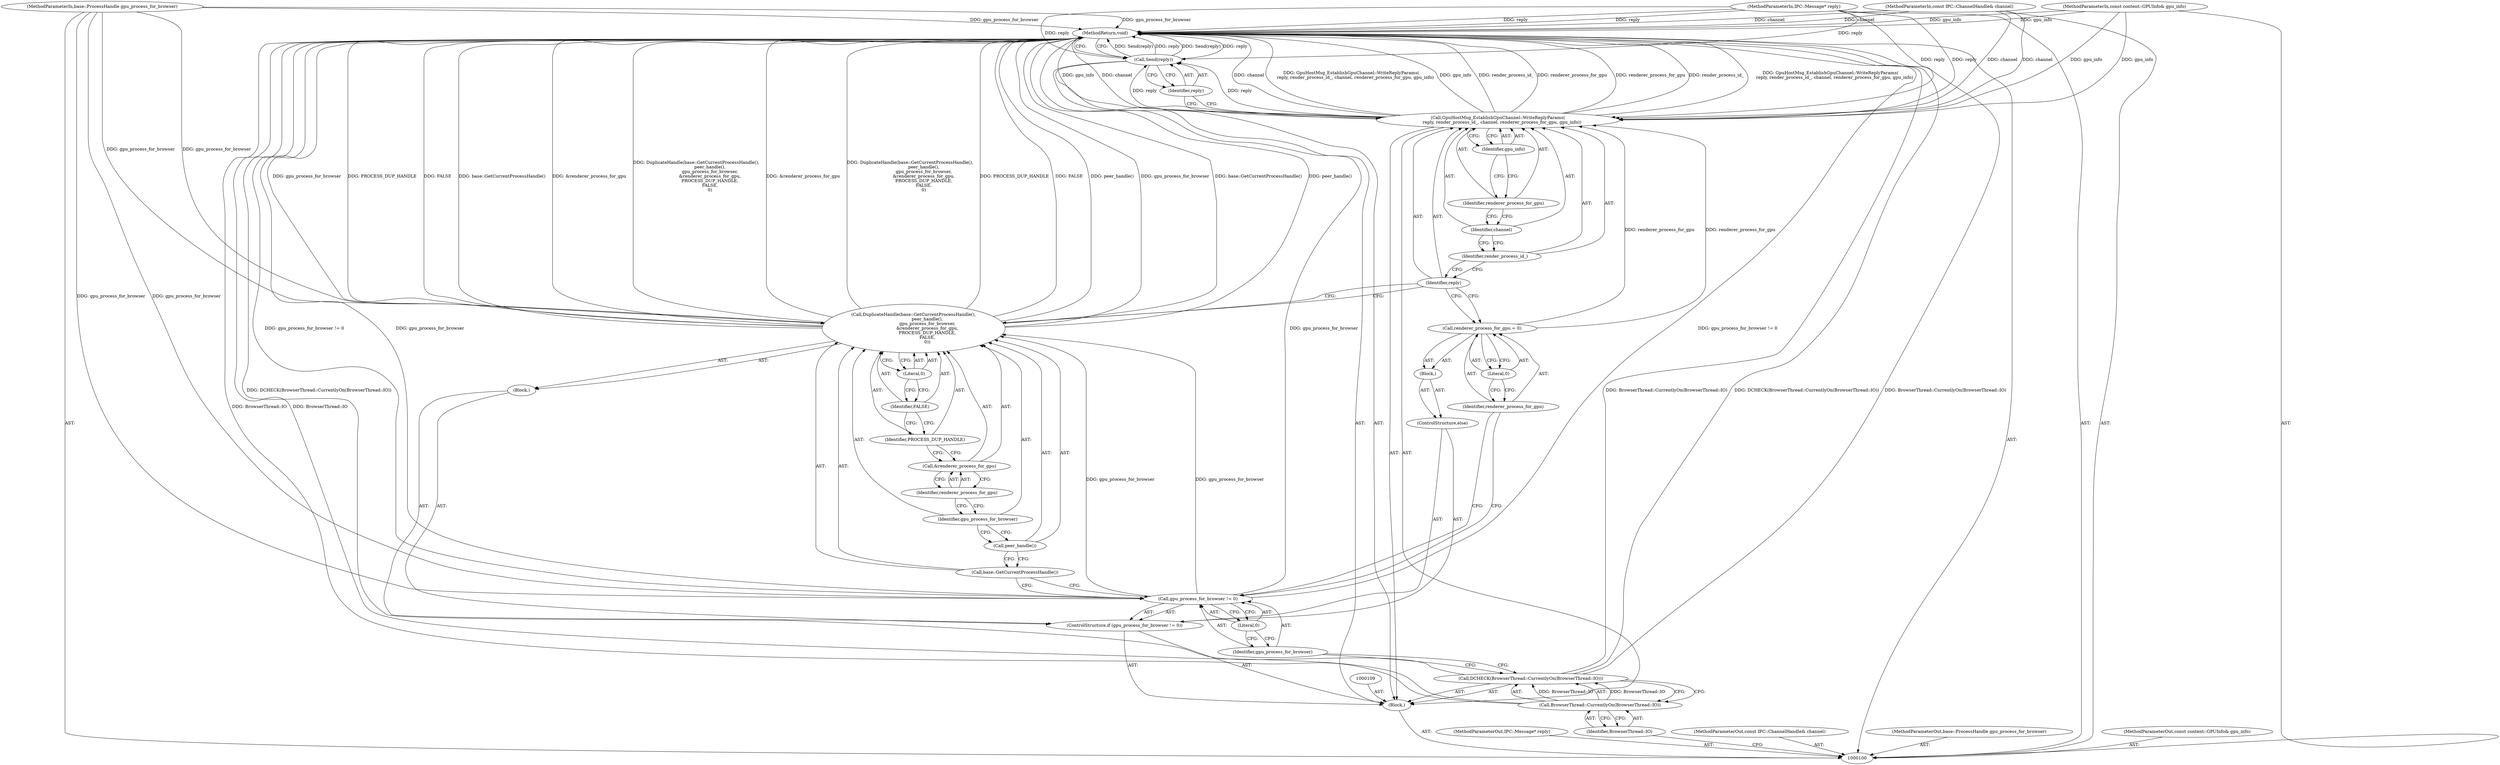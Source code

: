 digraph "1_Chrome_cd0bd79d6ebdb72183e6f0833673464cc10b3600_8" {
"1000137" [label="(MethodReturn,void)"];
"1000116" [label="(Call,base::GetCurrentProcessHandle())"];
"1000115" [label="(Call,DuplicateHandle(base::GetCurrentProcessHandle(),\n                    peer_handle(),\n                    gpu_process_for_browser,\n                    &renderer_process_for_gpu,\n                    PROCESS_DUP_HANDLE,\n                    FALSE,\n                    0))"];
"1000117" [label="(Call,peer_handle())"];
"1000118" [label="(Identifier,gpu_process_for_browser)"];
"1000119" [label="(Call,&renderer_process_for_gpu)"];
"1000120" [label="(Identifier,renderer_process_for_gpu)"];
"1000121" [label="(Identifier,PROCESS_DUP_HANDLE)"];
"1000122" [label="(Identifier,FALSE)"];
"1000123" [label="(Literal,0)"];
"1000101" [label="(MethodParameterIn,IPC::Message* reply)"];
"1000196" [label="(MethodParameterOut,IPC::Message* reply)"];
"1000124" [label="(ControlStructure,else)"];
"1000125" [label="(Block,)"];
"1000128" [label="(Literal,0)"];
"1000126" [label="(Call,renderer_process_for_gpu = 0)"];
"1000127" [label="(Identifier,renderer_process_for_gpu)"];
"1000129" [label="(Call,GpuHostMsg_EstablishGpuChannel::WriteReplyParams(\n      reply, render_process_id_, channel, renderer_process_for_gpu, gpu_info))"];
"1000131" [label="(Identifier,render_process_id_)"];
"1000132" [label="(Identifier,channel)"];
"1000133" [label="(Identifier,renderer_process_for_gpu)"];
"1000130" [label="(Identifier,reply)"];
"1000134" [label="(Identifier,gpu_info)"];
"1000135" [label="(Call,Send(reply))"];
"1000136" [label="(Identifier,reply)"];
"1000102" [label="(MethodParameterIn,const IPC::ChannelHandle& channel)"];
"1000197" [label="(MethodParameterOut,const IPC::ChannelHandle& channel)"];
"1000103" [label="(MethodParameterIn,base::ProcessHandle gpu_process_for_browser)"];
"1000198" [label="(MethodParameterOut,base::ProcessHandle gpu_process_for_browser)"];
"1000105" [label="(Block,)"];
"1000104" [label="(MethodParameterIn,const content::GPUInfo& gpu_info)"];
"1000199" [label="(MethodParameterOut,const content::GPUInfo& gpu_info)"];
"1000107" [label="(Call,BrowserThread::CurrentlyOn(BrowserThread::IO))"];
"1000106" [label="(Call,DCHECK(BrowserThread::CurrentlyOn(BrowserThread::IO)))"];
"1000108" [label="(Identifier,BrowserThread::IO)"];
"1000110" [label="(ControlStructure,if (gpu_process_for_browser != 0))"];
"1000113" [label="(Literal,0)"];
"1000114" [label="(Block,)"];
"1000111" [label="(Call,gpu_process_for_browser != 0)"];
"1000112" [label="(Identifier,gpu_process_for_browser)"];
"1000137" -> "1000100"  [label="AST: "];
"1000137" -> "1000135"  [label="CFG: "];
"1000115" -> "1000137"  [label="DDG: peer_handle()"];
"1000115" -> "1000137"  [label="DDG: gpu_process_for_browser"];
"1000115" -> "1000137"  [label="DDG: &renderer_process_for_gpu"];
"1000115" -> "1000137"  [label="DDG: DuplicateHandle(base::GetCurrentProcessHandle(),\n                    peer_handle(),\n                    gpu_process_for_browser,\n                    &renderer_process_for_gpu,\n                    PROCESS_DUP_HANDLE,\n                    FALSE,\n                    0)"];
"1000115" -> "1000137"  [label="DDG: PROCESS_DUP_HANDLE"];
"1000115" -> "1000137"  [label="DDG: FALSE"];
"1000115" -> "1000137"  [label="DDG: base::GetCurrentProcessHandle()"];
"1000107" -> "1000137"  [label="DDG: BrowserThread::IO"];
"1000106" -> "1000137"  [label="DDG: BrowserThread::CurrentlyOn(BrowserThread::IO)"];
"1000106" -> "1000137"  [label="DDG: DCHECK(BrowserThread::CurrentlyOn(BrowserThread::IO))"];
"1000104" -> "1000137"  [label="DDG: gpu_info"];
"1000129" -> "1000137"  [label="DDG: channel"];
"1000129" -> "1000137"  [label="DDG: render_process_id_"];
"1000129" -> "1000137"  [label="DDG: GpuHostMsg_EstablishGpuChannel::WriteReplyParams(\n      reply, render_process_id_, channel, renderer_process_for_gpu, gpu_info)"];
"1000129" -> "1000137"  [label="DDG: gpu_info"];
"1000129" -> "1000137"  [label="DDG: renderer_process_for_gpu"];
"1000103" -> "1000137"  [label="DDG: gpu_process_for_browser"];
"1000102" -> "1000137"  [label="DDG: channel"];
"1000111" -> "1000137"  [label="DDG: gpu_process_for_browser"];
"1000111" -> "1000137"  [label="DDG: gpu_process_for_browser != 0"];
"1000135" -> "1000137"  [label="DDG: Send(reply)"];
"1000135" -> "1000137"  [label="DDG: reply"];
"1000101" -> "1000137"  [label="DDG: reply"];
"1000116" -> "1000115"  [label="AST: "];
"1000116" -> "1000111"  [label="CFG: "];
"1000117" -> "1000116"  [label="CFG: "];
"1000115" -> "1000114"  [label="AST: "];
"1000115" -> "1000123"  [label="CFG: "];
"1000116" -> "1000115"  [label="AST: "];
"1000117" -> "1000115"  [label="AST: "];
"1000118" -> "1000115"  [label="AST: "];
"1000119" -> "1000115"  [label="AST: "];
"1000121" -> "1000115"  [label="AST: "];
"1000122" -> "1000115"  [label="AST: "];
"1000123" -> "1000115"  [label="AST: "];
"1000130" -> "1000115"  [label="CFG: "];
"1000115" -> "1000137"  [label="DDG: peer_handle()"];
"1000115" -> "1000137"  [label="DDG: gpu_process_for_browser"];
"1000115" -> "1000137"  [label="DDG: &renderer_process_for_gpu"];
"1000115" -> "1000137"  [label="DDG: DuplicateHandle(base::GetCurrentProcessHandle(),\n                    peer_handle(),\n                    gpu_process_for_browser,\n                    &renderer_process_for_gpu,\n                    PROCESS_DUP_HANDLE,\n                    FALSE,\n                    0)"];
"1000115" -> "1000137"  [label="DDG: PROCESS_DUP_HANDLE"];
"1000115" -> "1000137"  [label="DDG: FALSE"];
"1000115" -> "1000137"  [label="DDG: base::GetCurrentProcessHandle()"];
"1000111" -> "1000115"  [label="DDG: gpu_process_for_browser"];
"1000103" -> "1000115"  [label="DDG: gpu_process_for_browser"];
"1000117" -> "1000115"  [label="AST: "];
"1000117" -> "1000116"  [label="CFG: "];
"1000118" -> "1000117"  [label="CFG: "];
"1000118" -> "1000115"  [label="AST: "];
"1000118" -> "1000117"  [label="CFG: "];
"1000120" -> "1000118"  [label="CFG: "];
"1000119" -> "1000115"  [label="AST: "];
"1000119" -> "1000120"  [label="CFG: "];
"1000120" -> "1000119"  [label="AST: "];
"1000121" -> "1000119"  [label="CFG: "];
"1000120" -> "1000119"  [label="AST: "];
"1000120" -> "1000118"  [label="CFG: "];
"1000119" -> "1000120"  [label="CFG: "];
"1000121" -> "1000115"  [label="AST: "];
"1000121" -> "1000119"  [label="CFG: "];
"1000122" -> "1000121"  [label="CFG: "];
"1000122" -> "1000115"  [label="AST: "];
"1000122" -> "1000121"  [label="CFG: "];
"1000123" -> "1000122"  [label="CFG: "];
"1000123" -> "1000115"  [label="AST: "];
"1000123" -> "1000122"  [label="CFG: "];
"1000115" -> "1000123"  [label="CFG: "];
"1000101" -> "1000100"  [label="AST: "];
"1000101" -> "1000137"  [label="DDG: reply"];
"1000101" -> "1000129"  [label="DDG: reply"];
"1000101" -> "1000135"  [label="DDG: reply"];
"1000196" -> "1000100"  [label="AST: "];
"1000124" -> "1000110"  [label="AST: "];
"1000125" -> "1000124"  [label="AST: "];
"1000125" -> "1000124"  [label="AST: "];
"1000126" -> "1000125"  [label="AST: "];
"1000128" -> "1000126"  [label="AST: "];
"1000128" -> "1000127"  [label="CFG: "];
"1000126" -> "1000128"  [label="CFG: "];
"1000126" -> "1000125"  [label="AST: "];
"1000126" -> "1000128"  [label="CFG: "];
"1000127" -> "1000126"  [label="AST: "];
"1000128" -> "1000126"  [label="AST: "];
"1000130" -> "1000126"  [label="CFG: "];
"1000126" -> "1000129"  [label="DDG: renderer_process_for_gpu"];
"1000127" -> "1000126"  [label="AST: "];
"1000127" -> "1000111"  [label="CFG: "];
"1000128" -> "1000127"  [label="CFG: "];
"1000129" -> "1000105"  [label="AST: "];
"1000129" -> "1000134"  [label="CFG: "];
"1000130" -> "1000129"  [label="AST: "];
"1000131" -> "1000129"  [label="AST: "];
"1000132" -> "1000129"  [label="AST: "];
"1000133" -> "1000129"  [label="AST: "];
"1000134" -> "1000129"  [label="AST: "];
"1000136" -> "1000129"  [label="CFG: "];
"1000129" -> "1000137"  [label="DDG: channel"];
"1000129" -> "1000137"  [label="DDG: render_process_id_"];
"1000129" -> "1000137"  [label="DDG: GpuHostMsg_EstablishGpuChannel::WriteReplyParams(\n      reply, render_process_id_, channel, renderer_process_for_gpu, gpu_info)"];
"1000129" -> "1000137"  [label="DDG: gpu_info"];
"1000129" -> "1000137"  [label="DDG: renderer_process_for_gpu"];
"1000101" -> "1000129"  [label="DDG: reply"];
"1000102" -> "1000129"  [label="DDG: channel"];
"1000126" -> "1000129"  [label="DDG: renderer_process_for_gpu"];
"1000104" -> "1000129"  [label="DDG: gpu_info"];
"1000129" -> "1000135"  [label="DDG: reply"];
"1000131" -> "1000129"  [label="AST: "];
"1000131" -> "1000130"  [label="CFG: "];
"1000132" -> "1000131"  [label="CFG: "];
"1000132" -> "1000129"  [label="AST: "];
"1000132" -> "1000131"  [label="CFG: "];
"1000133" -> "1000132"  [label="CFG: "];
"1000133" -> "1000129"  [label="AST: "];
"1000133" -> "1000132"  [label="CFG: "];
"1000134" -> "1000133"  [label="CFG: "];
"1000130" -> "1000129"  [label="AST: "];
"1000130" -> "1000115"  [label="CFG: "];
"1000130" -> "1000126"  [label="CFG: "];
"1000131" -> "1000130"  [label="CFG: "];
"1000134" -> "1000129"  [label="AST: "];
"1000134" -> "1000133"  [label="CFG: "];
"1000129" -> "1000134"  [label="CFG: "];
"1000135" -> "1000105"  [label="AST: "];
"1000135" -> "1000136"  [label="CFG: "];
"1000136" -> "1000135"  [label="AST: "];
"1000137" -> "1000135"  [label="CFG: "];
"1000135" -> "1000137"  [label="DDG: Send(reply)"];
"1000135" -> "1000137"  [label="DDG: reply"];
"1000129" -> "1000135"  [label="DDG: reply"];
"1000101" -> "1000135"  [label="DDG: reply"];
"1000136" -> "1000135"  [label="AST: "];
"1000136" -> "1000129"  [label="CFG: "];
"1000135" -> "1000136"  [label="CFG: "];
"1000102" -> "1000100"  [label="AST: "];
"1000102" -> "1000137"  [label="DDG: channel"];
"1000102" -> "1000129"  [label="DDG: channel"];
"1000197" -> "1000100"  [label="AST: "];
"1000103" -> "1000100"  [label="AST: "];
"1000103" -> "1000137"  [label="DDG: gpu_process_for_browser"];
"1000103" -> "1000111"  [label="DDG: gpu_process_for_browser"];
"1000103" -> "1000115"  [label="DDG: gpu_process_for_browser"];
"1000198" -> "1000100"  [label="AST: "];
"1000105" -> "1000100"  [label="AST: "];
"1000106" -> "1000105"  [label="AST: "];
"1000109" -> "1000105"  [label="AST: "];
"1000110" -> "1000105"  [label="AST: "];
"1000129" -> "1000105"  [label="AST: "];
"1000135" -> "1000105"  [label="AST: "];
"1000104" -> "1000100"  [label="AST: "];
"1000104" -> "1000137"  [label="DDG: gpu_info"];
"1000104" -> "1000129"  [label="DDG: gpu_info"];
"1000199" -> "1000100"  [label="AST: "];
"1000107" -> "1000106"  [label="AST: "];
"1000107" -> "1000108"  [label="CFG: "];
"1000108" -> "1000107"  [label="AST: "];
"1000106" -> "1000107"  [label="CFG: "];
"1000107" -> "1000137"  [label="DDG: BrowserThread::IO"];
"1000107" -> "1000106"  [label="DDG: BrowserThread::IO"];
"1000106" -> "1000105"  [label="AST: "];
"1000106" -> "1000107"  [label="CFG: "];
"1000107" -> "1000106"  [label="AST: "];
"1000112" -> "1000106"  [label="CFG: "];
"1000106" -> "1000137"  [label="DDG: BrowserThread::CurrentlyOn(BrowserThread::IO)"];
"1000106" -> "1000137"  [label="DDG: DCHECK(BrowserThread::CurrentlyOn(BrowserThread::IO))"];
"1000107" -> "1000106"  [label="DDG: BrowserThread::IO"];
"1000108" -> "1000107"  [label="AST: "];
"1000108" -> "1000100"  [label="CFG: "];
"1000107" -> "1000108"  [label="CFG: "];
"1000110" -> "1000105"  [label="AST: "];
"1000111" -> "1000110"  [label="AST: "];
"1000114" -> "1000110"  [label="AST: "];
"1000124" -> "1000110"  [label="AST: "];
"1000113" -> "1000111"  [label="AST: "];
"1000113" -> "1000112"  [label="CFG: "];
"1000111" -> "1000113"  [label="CFG: "];
"1000114" -> "1000110"  [label="AST: "];
"1000115" -> "1000114"  [label="AST: "];
"1000111" -> "1000110"  [label="AST: "];
"1000111" -> "1000113"  [label="CFG: "];
"1000112" -> "1000111"  [label="AST: "];
"1000113" -> "1000111"  [label="AST: "];
"1000116" -> "1000111"  [label="CFG: "];
"1000127" -> "1000111"  [label="CFG: "];
"1000111" -> "1000137"  [label="DDG: gpu_process_for_browser"];
"1000111" -> "1000137"  [label="DDG: gpu_process_for_browser != 0"];
"1000103" -> "1000111"  [label="DDG: gpu_process_for_browser"];
"1000111" -> "1000115"  [label="DDG: gpu_process_for_browser"];
"1000112" -> "1000111"  [label="AST: "];
"1000112" -> "1000106"  [label="CFG: "];
"1000113" -> "1000112"  [label="CFG: "];
}
